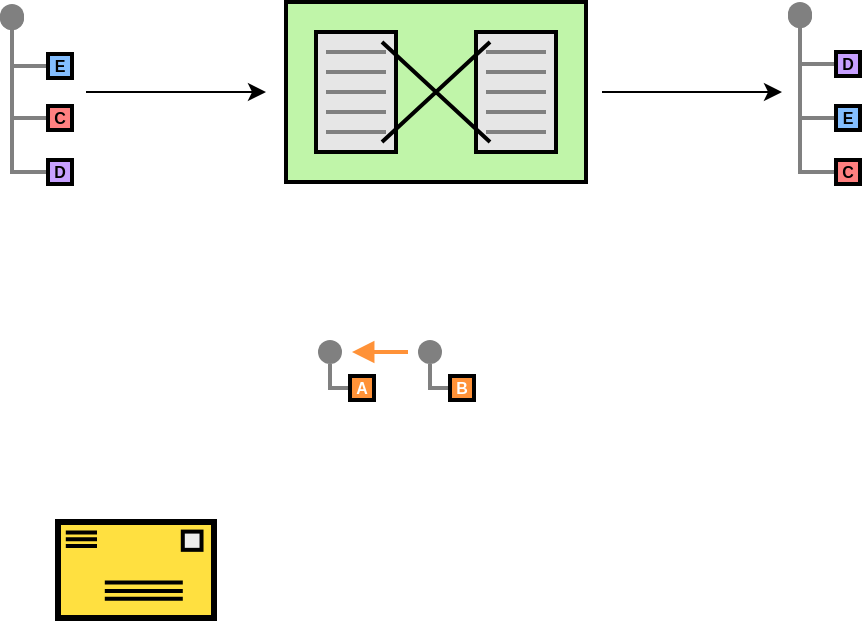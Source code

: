 <mxfile>
    <diagram id="ISHKuVQvdr66fHMPUpzL" name="Page-1">
        <mxGraphModel dx="1044" dy="790" grid="1" gridSize="10" guides="1" tooltips="1" connect="1" arrows="1" fold="1" page="1" pageScale="1" pageWidth="1600" pageHeight="900" math="0" shadow="0">
            <root>
                <mxCell id="0"/>
                <mxCell id="1" parent="0"/>
                <mxCell id="3" value="" style="strokeWidth=2;outlineConnect=0;dashed=0;align=center;fontSize=8;shape=mxgraph.eip.message_translator;fillColor=#c0f5a9;verticalLabelPosition=bottom;verticalAlign=top;" vertex="1" parent="1">
                    <mxGeometry x="474" y="380" width="150" height="90" as="geometry"/>
                </mxCell>
                <mxCell id="4" value="" style="edgeStyle=orthogonalEdgeStyle;rounded=0;exitX=0;exitY=0.5;endArrow=none;dashed=0;html=1;strokeColor=#808080;strokeWidth=2;" edge="1" source="6" target="5" parent="1">
                    <mxGeometry relative="1" as="geometry"/>
                </mxCell>
                <mxCell id="5" value="" style="strokeWidth=2;dashed=0;align=center;fontSize=8;shape=ellipse;fillColor=#808080;strokeColor=none;" vertex="1" parent="1">
                    <mxGeometry x="331" y="382" width="12" height="12" as="geometry"/>
                </mxCell>
                <mxCell id="6" value="E" style="strokeWidth=2;dashed=0;align=center;fontSize=8;shape=rect;fillColor=#83BEFF;fontStyle=1;" vertex="1" parent="1">
                    <mxGeometry x="355" y="406" width="12" height="12" as="geometry"/>
                </mxCell>
                <mxCell id="7" value="" style="edgeStyle=orthogonalEdgeStyle;rounded=0;exitX=0;exitY=0.5;endArrow=none;dashed=0;html=1;strokeColor=#808080;strokeWidth=2;" edge="1" source="9" target="8" parent="1">
                    <mxGeometry relative="1" as="geometry"/>
                </mxCell>
                <mxCell id="8" value="" style="strokeWidth=2;dashed=0;align=center;fontSize=8;shape=ellipse;fillColor=#808080;strokeColor=none;" vertex="1" parent="1">
                    <mxGeometry x="331" y="382" width="12" height="12" as="geometry"/>
                </mxCell>
                <mxCell id="13" style="edgeStyle=none;html=1;" edge="1" parent="1">
                    <mxGeometry relative="1" as="geometry">
                        <mxPoint x="374" y="425" as="sourcePoint"/>
                        <mxPoint x="464" y="425" as="targetPoint"/>
                    </mxGeometry>
                </mxCell>
                <mxCell id="9" value="C" style="strokeWidth=2;dashed=0;align=center;fontSize=8;shape=rect;fillColor=#FF8080;fontStyle=1;" vertex="1" parent="1">
                    <mxGeometry x="355" y="432" width="12" height="12" as="geometry"/>
                </mxCell>
                <mxCell id="10" value="" style="edgeStyle=orthogonalEdgeStyle;rounded=0;exitX=0;exitY=0.5;endArrow=none;dashed=0;html=1;strokeColor=#808080;strokeWidth=2;" edge="1" source="12" target="11" parent="1">
                    <mxGeometry relative="1" as="geometry"/>
                </mxCell>
                <mxCell id="11" value="" style="strokeWidth=2;dashed=0;align=center;fontSize=8;shape=ellipse;fillColor=#808080;strokeColor=none;" vertex="1" parent="1">
                    <mxGeometry x="331" y="381" width="12" height="12" as="geometry"/>
                </mxCell>
                <mxCell id="12" value="D" style="strokeWidth=2;dashed=0;align=center;fontSize=8;shape=rect;fillColor=#C7A0FF;fontStyle=1;" vertex="1" parent="1">
                    <mxGeometry x="355" y="459" width="12" height="12" as="geometry"/>
                </mxCell>
                <mxCell id="15" value="" style="edgeStyle=orthogonalEdgeStyle;rounded=0;exitX=0;exitY=0.5;endArrow=none;dashed=0;html=1;strokeColor=#808080;strokeWidth=2;" edge="1" parent="1" source="17" target="16">
                    <mxGeometry relative="1" as="geometry"/>
                </mxCell>
                <mxCell id="16" value="" style="strokeWidth=2;dashed=0;align=center;fontSize=8;shape=ellipse;fillColor=#808080;strokeColor=none;" vertex="1" parent="1">
                    <mxGeometry x="725" y="381" width="12" height="12" as="geometry"/>
                </mxCell>
                <mxCell id="17" value="E" style="strokeWidth=2;dashed=0;align=center;fontSize=8;shape=rect;fillColor=#83BEFF;fontStyle=1;" vertex="1" parent="1">
                    <mxGeometry x="749" y="432" width="12" height="12" as="geometry"/>
                </mxCell>
                <mxCell id="18" value="" style="edgeStyle=orthogonalEdgeStyle;rounded=0;exitX=0;exitY=0.5;endArrow=none;dashed=0;html=1;strokeColor=#808080;strokeWidth=2;" edge="1" parent="1" source="20" target="19">
                    <mxGeometry relative="1" as="geometry"/>
                </mxCell>
                <mxCell id="19" value="" style="strokeWidth=2;dashed=0;align=center;fontSize=8;shape=ellipse;fillColor=#808080;strokeColor=none;" vertex="1" parent="1">
                    <mxGeometry x="725" y="381" width="12" height="12" as="geometry"/>
                </mxCell>
                <mxCell id="20" value="C" style="strokeWidth=2;dashed=0;align=center;fontSize=8;shape=rect;fillColor=#FF8080;fontStyle=1;" vertex="1" parent="1">
                    <mxGeometry x="749" y="459" width="12" height="12" as="geometry"/>
                </mxCell>
                <mxCell id="21" value="" style="edgeStyle=orthogonalEdgeStyle;rounded=0;exitX=0;exitY=0.5;endArrow=none;dashed=0;html=1;strokeColor=#808080;strokeWidth=2;" edge="1" parent="1" source="23" target="22">
                    <mxGeometry relative="1" as="geometry"/>
                </mxCell>
                <mxCell id="22" value="" style="strokeWidth=2;dashed=0;align=center;fontSize=8;shape=ellipse;fillColor=#808080;strokeColor=none;" vertex="1" parent="1">
                    <mxGeometry x="725" y="380" width="12" height="12" as="geometry"/>
                </mxCell>
                <mxCell id="23" value="D" style="strokeWidth=2;dashed=0;align=center;fontSize=8;shape=rect;fillColor=#C7A0FF;fontStyle=1;" vertex="1" parent="1">
                    <mxGeometry x="749" y="405" width="12" height="12" as="geometry"/>
                </mxCell>
                <mxCell id="24" style="edgeStyle=none;html=1;" edge="1" parent="1">
                    <mxGeometry relative="1" as="geometry">
                        <mxPoint x="632" y="425" as="sourcePoint"/>
                        <mxPoint x="722" y="425" as="targetPoint"/>
                    </mxGeometry>
                </mxCell>
                <mxCell id="25" value="" style="edgeStyle=orthogonalEdgeStyle;rounded=0;exitX=0;exitY=0.5;endArrow=none;dashed=0;html=1;strokeColor=#808080;strokeWidth=2;" edge="1" source="29" target="28" parent="1">
                    <mxGeometry relative="1" as="geometry"/>
                </mxCell>
                <mxCell id="26" value="" style="edgeStyle=orthogonalEdgeStyle;rounded=0;exitX=0;exitY=0.5;endArrow=none;dashed=0;html=1;strokeColor=#808080;strokeWidth=2;" edge="1" source="31" target="30" parent="1">
                    <mxGeometry relative="1" as="geometry"/>
                </mxCell>
                <mxCell id="27" value="" style="endArrow=block;html=1;endFill=1;strokeWidth=2;strokeColor=#FF9238" edge="1" parent="1">
                    <mxGeometry relative="1" as="geometry">
                        <mxPoint x="535" y="555" as="sourcePoint"/>
                        <mxPoint x="507" y="555" as="targetPoint"/>
                    </mxGeometry>
                </mxCell>
                <mxCell id="28" value="" style="strokeWidth=2;dashed=0;align=center;fontSize=8;shape=ellipse;fillColor=#808080;strokeColor=none;" vertex="1" parent="1">
                    <mxGeometry x="490" y="549" width="12" height="12" as="geometry"/>
                </mxCell>
                <mxCell id="29" value="A" style="strokeWidth=2;dashed=0;align=center;fontSize=8;shape=rect;fillColor=#FF9238;strokeColor=#000000;fontStyle=1;fontColor=#ffffff;" vertex="1" parent="1">
                    <mxGeometry x="506" y="567" width="12" height="12" as="geometry"/>
                </mxCell>
                <mxCell id="30" value="" style="strokeWidth=2;dashed=0;align=center;fontSize=8;shape=ellipse;fillColor=#808080;strokeColor=none;" vertex="1" parent="1">
                    <mxGeometry x="540" y="549" width="12" height="12" as="geometry"/>
                </mxCell>
                <mxCell id="31" value="B" style="strokeWidth=2;dashed=0;align=center;fontSize=8;shape=rect;fillColor=#FF9238;strokeColor=#000000;fontStyle=1;fontColor=#ffffff;" vertex="1" parent="1">
                    <mxGeometry x="556" y="567" width="12" height="12" as="geometry"/>
                </mxCell>
                <mxCell id="32" value="" style="strokeWidth=3;outlineConnect=0;dashed=0;align=center;fontSize=8;shape=mxgraph.eip.retAddr;html=1;verticalLabelPosition=bottom;fillColor=#FFE040;verticalAlign=top;" vertex="1" parent="1">
                    <mxGeometry x="360" y="640" width="78" height="48" as="geometry"/>
                </mxCell>
            </root>
        </mxGraphModel>
    </diagram>
</mxfile>